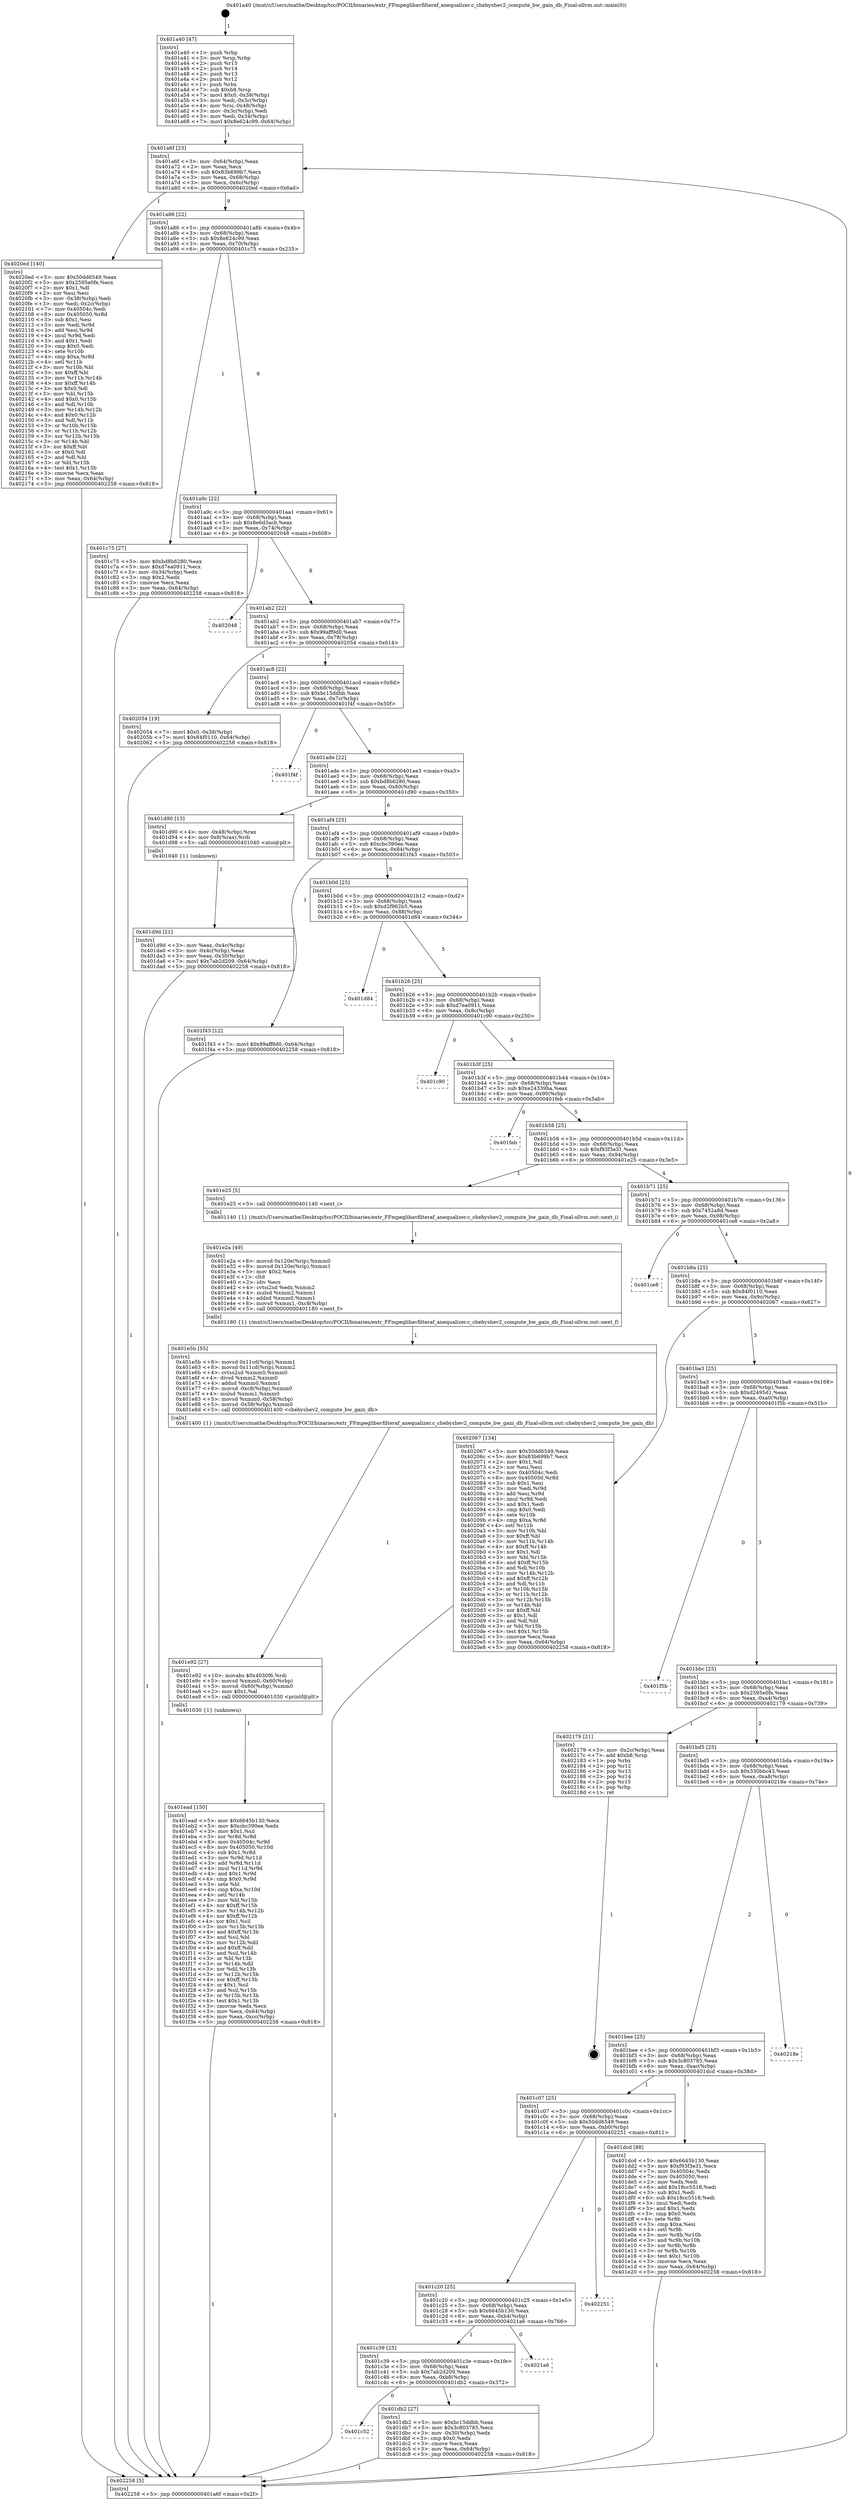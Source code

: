 digraph "0x401a40" {
  label = "0x401a40 (/mnt/c/Users/mathe/Desktop/tcc/POCII/binaries/extr_FFmpeglibavfilteraf_anequalizer.c_chebyshev2_compute_bw_gain_db_Final-ollvm.out::main(0))"
  labelloc = "t"
  node[shape=record]

  Entry [label="",width=0.3,height=0.3,shape=circle,fillcolor=black,style=filled]
  "0x401a6f" [label="{
     0x401a6f [23]\l
     | [instrs]\l
     &nbsp;&nbsp;0x401a6f \<+3\>: mov -0x64(%rbp),%eax\l
     &nbsp;&nbsp;0x401a72 \<+2\>: mov %eax,%ecx\l
     &nbsp;&nbsp;0x401a74 \<+6\>: sub $0x83b699b7,%ecx\l
     &nbsp;&nbsp;0x401a7a \<+3\>: mov %eax,-0x68(%rbp)\l
     &nbsp;&nbsp;0x401a7d \<+3\>: mov %ecx,-0x6c(%rbp)\l
     &nbsp;&nbsp;0x401a80 \<+6\>: je 00000000004020ed \<main+0x6ad\>\l
  }"]
  "0x4020ed" [label="{
     0x4020ed [140]\l
     | [instrs]\l
     &nbsp;&nbsp;0x4020ed \<+5\>: mov $0x50dd6549,%eax\l
     &nbsp;&nbsp;0x4020f2 \<+5\>: mov $0x2595e0fe,%ecx\l
     &nbsp;&nbsp;0x4020f7 \<+2\>: mov $0x1,%dl\l
     &nbsp;&nbsp;0x4020f9 \<+2\>: xor %esi,%esi\l
     &nbsp;&nbsp;0x4020fb \<+3\>: mov -0x38(%rbp),%edi\l
     &nbsp;&nbsp;0x4020fe \<+3\>: mov %edi,-0x2c(%rbp)\l
     &nbsp;&nbsp;0x402101 \<+7\>: mov 0x40504c,%edi\l
     &nbsp;&nbsp;0x402108 \<+8\>: mov 0x405050,%r8d\l
     &nbsp;&nbsp;0x402110 \<+3\>: sub $0x1,%esi\l
     &nbsp;&nbsp;0x402113 \<+3\>: mov %edi,%r9d\l
     &nbsp;&nbsp;0x402116 \<+3\>: add %esi,%r9d\l
     &nbsp;&nbsp;0x402119 \<+4\>: imul %r9d,%edi\l
     &nbsp;&nbsp;0x40211d \<+3\>: and $0x1,%edi\l
     &nbsp;&nbsp;0x402120 \<+3\>: cmp $0x0,%edi\l
     &nbsp;&nbsp;0x402123 \<+4\>: sete %r10b\l
     &nbsp;&nbsp;0x402127 \<+4\>: cmp $0xa,%r8d\l
     &nbsp;&nbsp;0x40212b \<+4\>: setl %r11b\l
     &nbsp;&nbsp;0x40212f \<+3\>: mov %r10b,%bl\l
     &nbsp;&nbsp;0x402132 \<+3\>: xor $0xff,%bl\l
     &nbsp;&nbsp;0x402135 \<+3\>: mov %r11b,%r14b\l
     &nbsp;&nbsp;0x402138 \<+4\>: xor $0xff,%r14b\l
     &nbsp;&nbsp;0x40213c \<+3\>: xor $0x0,%dl\l
     &nbsp;&nbsp;0x40213f \<+3\>: mov %bl,%r15b\l
     &nbsp;&nbsp;0x402142 \<+4\>: and $0x0,%r15b\l
     &nbsp;&nbsp;0x402146 \<+3\>: and %dl,%r10b\l
     &nbsp;&nbsp;0x402149 \<+3\>: mov %r14b,%r12b\l
     &nbsp;&nbsp;0x40214c \<+4\>: and $0x0,%r12b\l
     &nbsp;&nbsp;0x402150 \<+3\>: and %dl,%r11b\l
     &nbsp;&nbsp;0x402153 \<+3\>: or %r10b,%r15b\l
     &nbsp;&nbsp;0x402156 \<+3\>: or %r11b,%r12b\l
     &nbsp;&nbsp;0x402159 \<+3\>: xor %r12b,%r15b\l
     &nbsp;&nbsp;0x40215c \<+3\>: or %r14b,%bl\l
     &nbsp;&nbsp;0x40215f \<+3\>: xor $0xff,%bl\l
     &nbsp;&nbsp;0x402162 \<+3\>: or $0x0,%dl\l
     &nbsp;&nbsp;0x402165 \<+2\>: and %dl,%bl\l
     &nbsp;&nbsp;0x402167 \<+3\>: or %bl,%r15b\l
     &nbsp;&nbsp;0x40216a \<+4\>: test $0x1,%r15b\l
     &nbsp;&nbsp;0x40216e \<+3\>: cmovne %ecx,%eax\l
     &nbsp;&nbsp;0x402171 \<+3\>: mov %eax,-0x64(%rbp)\l
     &nbsp;&nbsp;0x402174 \<+5\>: jmp 0000000000402258 \<main+0x818\>\l
  }"]
  "0x401a86" [label="{
     0x401a86 [22]\l
     | [instrs]\l
     &nbsp;&nbsp;0x401a86 \<+5\>: jmp 0000000000401a8b \<main+0x4b\>\l
     &nbsp;&nbsp;0x401a8b \<+3\>: mov -0x68(%rbp),%eax\l
     &nbsp;&nbsp;0x401a8e \<+5\>: sub $0x8e624c99,%eax\l
     &nbsp;&nbsp;0x401a93 \<+3\>: mov %eax,-0x70(%rbp)\l
     &nbsp;&nbsp;0x401a96 \<+6\>: je 0000000000401c75 \<main+0x235\>\l
  }"]
  Exit [label="",width=0.3,height=0.3,shape=circle,fillcolor=black,style=filled,peripheries=2]
  "0x401c75" [label="{
     0x401c75 [27]\l
     | [instrs]\l
     &nbsp;&nbsp;0x401c75 \<+5\>: mov $0xbd8b6280,%eax\l
     &nbsp;&nbsp;0x401c7a \<+5\>: mov $0xd7ea0911,%ecx\l
     &nbsp;&nbsp;0x401c7f \<+3\>: mov -0x34(%rbp),%edx\l
     &nbsp;&nbsp;0x401c82 \<+3\>: cmp $0x2,%edx\l
     &nbsp;&nbsp;0x401c85 \<+3\>: cmovne %ecx,%eax\l
     &nbsp;&nbsp;0x401c88 \<+3\>: mov %eax,-0x64(%rbp)\l
     &nbsp;&nbsp;0x401c8b \<+5\>: jmp 0000000000402258 \<main+0x818\>\l
  }"]
  "0x401a9c" [label="{
     0x401a9c [22]\l
     | [instrs]\l
     &nbsp;&nbsp;0x401a9c \<+5\>: jmp 0000000000401aa1 \<main+0x61\>\l
     &nbsp;&nbsp;0x401aa1 \<+3\>: mov -0x68(%rbp),%eax\l
     &nbsp;&nbsp;0x401aa4 \<+5\>: sub $0x8e6d3acb,%eax\l
     &nbsp;&nbsp;0x401aa9 \<+3\>: mov %eax,-0x74(%rbp)\l
     &nbsp;&nbsp;0x401aac \<+6\>: je 0000000000402048 \<main+0x608\>\l
  }"]
  "0x402258" [label="{
     0x402258 [5]\l
     | [instrs]\l
     &nbsp;&nbsp;0x402258 \<+5\>: jmp 0000000000401a6f \<main+0x2f\>\l
  }"]
  "0x401a40" [label="{
     0x401a40 [47]\l
     | [instrs]\l
     &nbsp;&nbsp;0x401a40 \<+1\>: push %rbp\l
     &nbsp;&nbsp;0x401a41 \<+3\>: mov %rsp,%rbp\l
     &nbsp;&nbsp;0x401a44 \<+2\>: push %r15\l
     &nbsp;&nbsp;0x401a46 \<+2\>: push %r14\l
     &nbsp;&nbsp;0x401a48 \<+2\>: push %r13\l
     &nbsp;&nbsp;0x401a4a \<+2\>: push %r12\l
     &nbsp;&nbsp;0x401a4c \<+1\>: push %rbx\l
     &nbsp;&nbsp;0x401a4d \<+7\>: sub $0xb8,%rsp\l
     &nbsp;&nbsp;0x401a54 \<+7\>: movl $0x0,-0x38(%rbp)\l
     &nbsp;&nbsp;0x401a5b \<+3\>: mov %edi,-0x3c(%rbp)\l
     &nbsp;&nbsp;0x401a5e \<+4\>: mov %rsi,-0x48(%rbp)\l
     &nbsp;&nbsp;0x401a62 \<+3\>: mov -0x3c(%rbp),%edi\l
     &nbsp;&nbsp;0x401a65 \<+3\>: mov %edi,-0x34(%rbp)\l
     &nbsp;&nbsp;0x401a68 \<+7\>: movl $0x8e624c99,-0x64(%rbp)\l
  }"]
  "0x401ead" [label="{
     0x401ead [150]\l
     | [instrs]\l
     &nbsp;&nbsp;0x401ead \<+5\>: mov $0x6645b130,%ecx\l
     &nbsp;&nbsp;0x401eb2 \<+5\>: mov $0xcbc390ee,%edx\l
     &nbsp;&nbsp;0x401eb7 \<+3\>: mov $0x1,%sil\l
     &nbsp;&nbsp;0x401eba \<+3\>: xor %r8d,%r8d\l
     &nbsp;&nbsp;0x401ebd \<+8\>: mov 0x40504c,%r9d\l
     &nbsp;&nbsp;0x401ec5 \<+8\>: mov 0x405050,%r10d\l
     &nbsp;&nbsp;0x401ecd \<+4\>: sub $0x1,%r8d\l
     &nbsp;&nbsp;0x401ed1 \<+3\>: mov %r9d,%r11d\l
     &nbsp;&nbsp;0x401ed4 \<+3\>: add %r8d,%r11d\l
     &nbsp;&nbsp;0x401ed7 \<+4\>: imul %r11d,%r9d\l
     &nbsp;&nbsp;0x401edb \<+4\>: and $0x1,%r9d\l
     &nbsp;&nbsp;0x401edf \<+4\>: cmp $0x0,%r9d\l
     &nbsp;&nbsp;0x401ee3 \<+3\>: sete %bl\l
     &nbsp;&nbsp;0x401ee6 \<+4\>: cmp $0xa,%r10d\l
     &nbsp;&nbsp;0x401eea \<+4\>: setl %r14b\l
     &nbsp;&nbsp;0x401eee \<+3\>: mov %bl,%r15b\l
     &nbsp;&nbsp;0x401ef1 \<+4\>: xor $0xff,%r15b\l
     &nbsp;&nbsp;0x401ef5 \<+3\>: mov %r14b,%r12b\l
     &nbsp;&nbsp;0x401ef8 \<+4\>: xor $0xff,%r12b\l
     &nbsp;&nbsp;0x401efc \<+4\>: xor $0x1,%sil\l
     &nbsp;&nbsp;0x401f00 \<+3\>: mov %r15b,%r13b\l
     &nbsp;&nbsp;0x401f03 \<+4\>: and $0xff,%r13b\l
     &nbsp;&nbsp;0x401f07 \<+3\>: and %sil,%bl\l
     &nbsp;&nbsp;0x401f0a \<+3\>: mov %r12b,%dil\l
     &nbsp;&nbsp;0x401f0d \<+4\>: and $0xff,%dil\l
     &nbsp;&nbsp;0x401f11 \<+3\>: and %sil,%r14b\l
     &nbsp;&nbsp;0x401f14 \<+3\>: or %bl,%r13b\l
     &nbsp;&nbsp;0x401f17 \<+3\>: or %r14b,%dil\l
     &nbsp;&nbsp;0x401f1a \<+3\>: xor %dil,%r13b\l
     &nbsp;&nbsp;0x401f1d \<+3\>: or %r12b,%r15b\l
     &nbsp;&nbsp;0x401f20 \<+4\>: xor $0xff,%r15b\l
     &nbsp;&nbsp;0x401f24 \<+4\>: or $0x1,%sil\l
     &nbsp;&nbsp;0x401f28 \<+3\>: and %sil,%r15b\l
     &nbsp;&nbsp;0x401f2b \<+3\>: or %r15b,%r13b\l
     &nbsp;&nbsp;0x401f2e \<+4\>: test $0x1,%r13b\l
     &nbsp;&nbsp;0x401f32 \<+3\>: cmovne %edx,%ecx\l
     &nbsp;&nbsp;0x401f35 \<+3\>: mov %ecx,-0x64(%rbp)\l
     &nbsp;&nbsp;0x401f38 \<+6\>: mov %eax,-0xcc(%rbp)\l
     &nbsp;&nbsp;0x401f3e \<+5\>: jmp 0000000000402258 \<main+0x818\>\l
  }"]
  "0x402048" [label="{
     0x402048\l
  }", style=dashed]
  "0x401ab2" [label="{
     0x401ab2 [22]\l
     | [instrs]\l
     &nbsp;&nbsp;0x401ab2 \<+5\>: jmp 0000000000401ab7 \<main+0x77\>\l
     &nbsp;&nbsp;0x401ab7 \<+3\>: mov -0x68(%rbp),%eax\l
     &nbsp;&nbsp;0x401aba \<+5\>: sub $0x99aff9d0,%eax\l
     &nbsp;&nbsp;0x401abf \<+3\>: mov %eax,-0x78(%rbp)\l
     &nbsp;&nbsp;0x401ac2 \<+6\>: je 0000000000402054 \<main+0x614\>\l
  }"]
  "0x401e92" [label="{
     0x401e92 [27]\l
     | [instrs]\l
     &nbsp;&nbsp;0x401e92 \<+10\>: movabs $0x4030f6,%rdi\l
     &nbsp;&nbsp;0x401e9c \<+5\>: movsd %xmm0,-0x60(%rbp)\l
     &nbsp;&nbsp;0x401ea1 \<+5\>: movsd -0x60(%rbp),%xmm0\l
     &nbsp;&nbsp;0x401ea6 \<+2\>: mov $0x1,%al\l
     &nbsp;&nbsp;0x401ea8 \<+5\>: call 0000000000401030 \<printf@plt\>\l
     | [calls]\l
     &nbsp;&nbsp;0x401030 \{1\} (unknown)\l
  }"]
  "0x402054" [label="{
     0x402054 [19]\l
     | [instrs]\l
     &nbsp;&nbsp;0x402054 \<+7\>: movl $0x0,-0x38(%rbp)\l
     &nbsp;&nbsp;0x40205b \<+7\>: movl $0x84f0110,-0x64(%rbp)\l
     &nbsp;&nbsp;0x402062 \<+5\>: jmp 0000000000402258 \<main+0x818\>\l
  }"]
  "0x401ac8" [label="{
     0x401ac8 [22]\l
     | [instrs]\l
     &nbsp;&nbsp;0x401ac8 \<+5\>: jmp 0000000000401acd \<main+0x8d\>\l
     &nbsp;&nbsp;0x401acd \<+3\>: mov -0x68(%rbp),%eax\l
     &nbsp;&nbsp;0x401ad0 \<+5\>: sub $0xbc15ddbb,%eax\l
     &nbsp;&nbsp;0x401ad5 \<+3\>: mov %eax,-0x7c(%rbp)\l
     &nbsp;&nbsp;0x401ad8 \<+6\>: je 0000000000401f4f \<main+0x50f\>\l
  }"]
  "0x401e5b" [label="{
     0x401e5b [55]\l
     | [instrs]\l
     &nbsp;&nbsp;0x401e5b \<+8\>: movsd 0x11cd(%rip),%xmm1\l
     &nbsp;&nbsp;0x401e63 \<+8\>: movsd 0x11cd(%rip),%xmm2\l
     &nbsp;&nbsp;0x401e6b \<+4\>: cvtss2sd %xmm0,%xmm0\l
     &nbsp;&nbsp;0x401e6f \<+4\>: divsd %xmm2,%xmm0\l
     &nbsp;&nbsp;0x401e73 \<+4\>: addsd %xmm0,%xmm1\l
     &nbsp;&nbsp;0x401e77 \<+8\>: movsd -0xc8(%rbp),%xmm0\l
     &nbsp;&nbsp;0x401e7f \<+4\>: mulsd %xmm1,%xmm0\l
     &nbsp;&nbsp;0x401e83 \<+5\>: movsd %xmm0,-0x58(%rbp)\l
     &nbsp;&nbsp;0x401e88 \<+5\>: movsd -0x58(%rbp),%xmm0\l
     &nbsp;&nbsp;0x401e8d \<+5\>: call 0000000000401400 \<chebyshev2_compute_bw_gain_db\>\l
     | [calls]\l
     &nbsp;&nbsp;0x401400 \{1\} (/mnt/c/Users/mathe/Desktop/tcc/POCII/binaries/extr_FFmpeglibavfilteraf_anequalizer.c_chebyshev2_compute_bw_gain_db_Final-ollvm.out::chebyshev2_compute_bw_gain_db)\l
  }"]
  "0x401f4f" [label="{
     0x401f4f\l
  }", style=dashed]
  "0x401ade" [label="{
     0x401ade [22]\l
     | [instrs]\l
     &nbsp;&nbsp;0x401ade \<+5\>: jmp 0000000000401ae3 \<main+0xa3\>\l
     &nbsp;&nbsp;0x401ae3 \<+3\>: mov -0x68(%rbp),%eax\l
     &nbsp;&nbsp;0x401ae6 \<+5\>: sub $0xbd8b6280,%eax\l
     &nbsp;&nbsp;0x401aeb \<+3\>: mov %eax,-0x80(%rbp)\l
     &nbsp;&nbsp;0x401aee \<+6\>: je 0000000000401d90 \<main+0x350\>\l
  }"]
  "0x401e2a" [label="{
     0x401e2a [49]\l
     | [instrs]\l
     &nbsp;&nbsp;0x401e2a \<+8\>: movsd 0x120e(%rip),%xmm0\l
     &nbsp;&nbsp;0x401e32 \<+8\>: movsd 0x120e(%rip),%xmm1\l
     &nbsp;&nbsp;0x401e3a \<+5\>: mov $0x2,%ecx\l
     &nbsp;&nbsp;0x401e3f \<+1\>: cltd\l
     &nbsp;&nbsp;0x401e40 \<+2\>: idiv %ecx\l
     &nbsp;&nbsp;0x401e42 \<+4\>: cvtsi2sd %edx,%xmm2\l
     &nbsp;&nbsp;0x401e46 \<+4\>: mulsd %xmm2,%xmm1\l
     &nbsp;&nbsp;0x401e4a \<+4\>: addsd %xmm0,%xmm1\l
     &nbsp;&nbsp;0x401e4e \<+8\>: movsd %xmm1,-0xc8(%rbp)\l
     &nbsp;&nbsp;0x401e56 \<+5\>: call 0000000000401180 \<next_f\>\l
     | [calls]\l
     &nbsp;&nbsp;0x401180 \{1\} (/mnt/c/Users/mathe/Desktop/tcc/POCII/binaries/extr_FFmpeglibavfilteraf_anequalizer.c_chebyshev2_compute_bw_gain_db_Final-ollvm.out::next_f)\l
  }"]
  "0x401d90" [label="{
     0x401d90 [13]\l
     | [instrs]\l
     &nbsp;&nbsp;0x401d90 \<+4\>: mov -0x48(%rbp),%rax\l
     &nbsp;&nbsp;0x401d94 \<+4\>: mov 0x8(%rax),%rdi\l
     &nbsp;&nbsp;0x401d98 \<+5\>: call 0000000000401040 \<atoi@plt\>\l
     | [calls]\l
     &nbsp;&nbsp;0x401040 \{1\} (unknown)\l
  }"]
  "0x401af4" [label="{
     0x401af4 [25]\l
     | [instrs]\l
     &nbsp;&nbsp;0x401af4 \<+5\>: jmp 0000000000401af9 \<main+0xb9\>\l
     &nbsp;&nbsp;0x401af9 \<+3\>: mov -0x68(%rbp),%eax\l
     &nbsp;&nbsp;0x401afc \<+5\>: sub $0xcbc390ee,%eax\l
     &nbsp;&nbsp;0x401b01 \<+6\>: mov %eax,-0x84(%rbp)\l
     &nbsp;&nbsp;0x401b07 \<+6\>: je 0000000000401f43 \<main+0x503\>\l
  }"]
  "0x401d9d" [label="{
     0x401d9d [21]\l
     | [instrs]\l
     &nbsp;&nbsp;0x401d9d \<+3\>: mov %eax,-0x4c(%rbp)\l
     &nbsp;&nbsp;0x401da0 \<+3\>: mov -0x4c(%rbp),%eax\l
     &nbsp;&nbsp;0x401da3 \<+3\>: mov %eax,-0x30(%rbp)\l
     &nbsp;&nbsp;0x401da6 \<+7\>: movl $0x7ab2d209,-0x64(%rbp)\l
     &nbsp;&nbsp;0x401dad \<+5\>: jmp 0000000000402258 \<main+0x818\>\l
  }"]
  "0x401c52" [label="{
     0x401c52\l
  }", style=dashed]
  "0x401f43" [label="{
     0x401f43 [12]\l
     | [instrs]\l
     &nbsp;&nbsp;0x401f43 \<+7\>: movl $0x99aff9d0,-0x64(%rbp)\l
     &nbsp;&nbsp;0x401f4a \<+5\>: jmp 0000000000402258 \<main+0x818\>\l
  }"]
  "0x401b0d" [label="{
     0x401b0d [25]\l
     | [instrs]\l
     &nbsp;&nbsp;0x401b0d \<+5\>: jmp 0000000000401b12 \<main+0xd2\>\l
     &nbsp;&nbsp;0x401b12 \<+3\>: mov -0x68(%rbp),%eax\l
     &nbsp;&nbsp;0x401b15 \<+5\>: sub $0xd2f962b5,%eax\l
     &nbsp;&nbsp;0x401b1a \<+6\>: mov %eax,-0x88(%rbp)\l
     &nbsp;&nbsp;0x401b20 \<+6\>: je 0000000000401d84 \<main+0x344\>\l
  }"]
  "0x401db2" [label="{
     0x401db2 [27]\l
     | [instrs]\l
     &nbsp;&nbsp;0x401db2 \<+5\>: mov $0xbc15ddbb,%eax\l
     &nbsp;&nbsp;0x401db7 \<+5\>: mov $0x3c803785,%ecx\l
     &nbsp;&nbsp;0x401dbc \<+3\>: mov -0x30(%rbp),%edx\l
     &nbsp;&nbsp;0x401dbf \<+3\>: cmp $0x0,%edx\l
     &nbsp;&nbsp;0x401dc2 \<+3\>: cmove %ecx,%eax\l
     &nbsp;&nbsp;0x401dc5 \<+3\>: mov %eax,-0x64(%rbp)\l
     &nbsp;&nbsp;0x401dc8 \<+5\>: jmp 0000000000402258 \<main+0x818\>\l
  }"]
  "0x401d84" [label="{
     0x401d84\l
  }", style=dashed]
  "0x401b26" [label="{
     0x401b26 [25]\l
     | [instrs]\l
     &nbsp;&nbsp;0x401b26 \<+5\>: jmp 0000000000401b2b \<main+0xeb\>\l
     &nbsp;&nbsp;0x401b2b \<+3\>: mov -0x68(%rbp),%eax\l
     &nbsp;&nbsp;0x401b2e \<+5\>: sub $0xd7ea0911,%eax\l
     &nbsp;&nbsp;0x401b33 \<+6\>: mov %eax,-0x8c(%rbp)\l
     &nbsp;&nbsp;0x401b39 \<+6\>: je 0000000000401c90 \<main+0x250\>\l
  }"]
  "0x401c39" [label="{
     0x401c39 [25]\l
     | [instrs]\l
     &nbsp;&nbsp;0x401c39 \<+5\>: jmp 0000000000401c3e \<main+0x1fe\>\l
     &nbsp;&nbsp;0x401c3e \<+3\>: mov -0x68(%rbp),%eax\l
     &nbsp;&nbsp;0x401c41 \<+5\>: sub $0x7ab2d209,%eax\l
     &nbsp;&nbsp;0x401c46 \<+6\>: mov %eax,-0xb8(%rbp)\l
     &nbsp;&nbsp;0x401c4c \<+6\>: je 0000000000401db2 \<main+0x372\>\l
  }"]
  "0x401c90" [label="{
     0x401c90\l
  }", style=dashed]
  "0x401b3f" [label="{
     0x401b3f [25]\l
     | [instrs]\l
     &nbsp;&nbsp;0x401b3f \<+5\>: jmp 0000000000401b44 \<main+0x104\>\l
     &nbsp;&nbsp;0x401b44 \<+3\>: mov -0x68(%rbp),%eax\l
     &nbsp;&nbsp;0x401b47 \<+5\>: sub $0xe24339ba,%eax\l
     &nbsp;&nbsp;0x401b4c \<+6\>: mov %eax,-0x90(%rbp)\l
     &nbsp;&nbsp;0x401b52 \<+6\>: je 0000000000401feb \<main+0x5ab\>\l
  }"]
  "0x4021a6" [label="{
     0x4021a6\l
  }", style=dashed]
  "0x401feb" [label="{
     0x401feb\l
  }", style=dashed]
  "0x401b58" [label="{
     0x401b58 [25]\l
     | [instrs]\l
     &nbsp;&nbsp;0x401b58 \<+5\>: jmp 0000000000401b5d \<main+0x11d\>\l
     &nbsp;&nbsp;0x401b5d \<+3\>: mov -0x68(%rbp),%eax\l
     &nbsp;&nbsp;0x401b60 \<+5\>: sub $0xf93f3e31,%eax\l
     &nbsp;&nbsp;0x401b65 \<+6\>: mov %eax,-0x94(%rbp)\l
     &nbsp;&nbsp;0x401b6b \<+6\>: je 0000000000401e25 \<main+0x3e5\>\l
  }"]
  "0x401c20" [label="{
     0x401c20 [25]\l
     | [instrs]\l
     &nbsp;&nbsp;0x401c20 \<+5\>: jmp 0000000000401c25 \<main+0x1e5\>\l
     &nbsp;&nbsp;0x401c25 \<+3\>: mov -0x68(%rbp),%eax\l
     &nbsp;&nbsp;0x401c28 \<+5\>: sub $0x6645b130,%eax\l
     &nbsp;&nbsp;0x401c2d \<+6\>: mov %eax,-0xb4(%rbp)\l
     &nbsp;&nbsp;0x401c33 \<+6\>: je 00000000004021a6 \<main+0x766\>\l
  }"]
  "0x401e25" [label="{
     0x401e25 [5]\l
     | [instrs]\l
     &nbsp;&nbsp;0x401e25 \<+5\>: call 0000000000401140 \<next_i\>\l
     | [calls]\l
     &nbsp;&nbsp;0x401140 \{1\} (/mnt/c/Users/mathe/Desktop/tcc/POCII/binaries/extr_FFmpeglibavfilteraf_anequalizer.c_chebyshev2_compute_bw_gain_db_Final-ollvm.out::next_i)\l
  }"]
  "0x401b71" [label="{
     0x401b71 [25]\l
     | [instrs]\l
     &nbsp;&nbsp;0x401b71 \<+5\>: jmp 0000000000401b76 \<main+0x136\>\l
     &nbsp;&nbsp;0x401b76 \<+3\>: mov -0x68(%rbp),%eax\l
     &nbsp;&nbsp;0x401b79 \<+5\>: sub $0x7452a8d,%eax\l
     &nbsp;&nbsp;0x401b7e \<+6\>: mov %eax,-0x98(%rbp)\l
     &nbsp;&nbsp;0x401b84 \<+6\>: je 0000000000401ce8 \<main+0x2a8\>\l
  }"]
  "0x402251" [label="{
     0x402251\l
  }", style=dashed]
  "0x401ce8" [label="{
     0x401ce8\l
  }", style=dashed]
  "0x401b8a" [label="{
     0x401b8a [25]\l
     | [instrs]\l
     &nbsp;&nbsp;0x401b8a \<+5\>: jmp 0000000000401b8f \<main+0x14f\>\l
     &nbsp;&nbsp;0x401b8f \<+3\>: mov -0x68(%rbp),%eax\l
     &nbsp;&nbsp;0x401b92 \<+5\>: sub $0x84f0110,%eax\l
     &nbsp;&nbsp;0x401b97 \<+6\>: mov %eax,-0x9c(%rbp)\l
     &nbsp;&nbsp;0x401b9d \<+6\>: je 0000000000402067 \<main+0x627\>\l
  }"]
  "0x401c07" [label="{
     0x401c07 [25]\l
     | [instrs]\l
     &nbsp;&nbsp;0x401c07 \<+5\>: jmp 0000000000401c0c \<main+0x1cc\>\l
     &nbsp;&nbsp;0x401c0c \<+3\>: mov -0x68(%rbp),%eax\l
     &nbsp;&nbsp;0x401c0f \<+5\>: sub $0x50dd6549,%eax\l
     &nbsp;&nbsp;0x401c14 \<+6\>: mov %eax,-0xb0(%rbp)\l
     &nbsp;&nbsp;0x401c1a \<+6\>: je 0000000000402251 \<main+0x811\>\l
  }"]
  "0x402067" [label="{
     0x402067 [134]\l
     | [instrs]\l
     &nbsp;&nbsp;0x402067 \<+5\>: mov $0x50dd6549,%eax\l
     &nbsp;&nbsp;0x40206c \<+5\>: mov $0x83b699b7,%ecx\l
     &nbsp;&nbsp;0x402071 \<+2\>: mov $0x1,%dl\l
     &nbsp;&nbsp;0x402073 \<+2\>: xor %esi,%esi\l
     &nbsp;&nbsp;0x402075 \<+7\>: mov 0x40504c,%edi\l
     &nbsp;&nbsp;0x40207c \<+8\>: mov 0x405050,%r8d\l
     &nbsp;&nbsp;0x402084 \<+3\>: sub $0x1,%esi\l
     &nbsp;&nbsp;0x402087 \<+3\>: mov %edi,%r9d\l
     &nbsp;&nbsp;0x40208a \<+3\>: add %esi,%r9d\l
     &nbsp;&nbsp;0x40208d \<+4\>: imul %r9d,%edi\l
     &nbsp;&nbsp;0x402091 \<+3\>: and $0x1,%edi\l
     &nbsp;&nbsp;0x402094 \<+3\>: cmp $0x0,%edi\l
     &nbsp;&nbsp;0x402097 \<+4\>: sete %r10b\l
     &nbsp;&nbsp;0x40209b \<+4\>: cmp $0xa,%r8d\l
     &nbsp;&nbsp;0x40209f \<+4\>: setl %r11b\l
     &nbsp;&nbsp;0x4020a3 \<+3\>: mov %r10b,%bl\l
     &nbsp;&nbsp;0x4020a6 \<+3\>: xor $0xff,%bl\l
     &nbsp;&nbsp;0x4020a9 \<+3\>: mov %r11b,%r14b\l
     &nbsp;&nbsp;0x4020ac \<+4\>: xor $0xff,%r14b\l
     &nbsp;&nbsp;0x4020b0 \<+3\>: xor $0x1,%dl\l
     &nbsp;&nbsp;0x4020b3 \<+3\>: mov %bl,%r15b\l
     &nbsp;&nbsp;0x4020b6 \<+4\>: and $0xff,%r15b\l
     &nbsp;&nbsp;0x4020ba \<+3\>: and %dl,%r10b\l
     &nbsp;&nbsp;0x4020bd \<+3\>: mov %r14b,%r12b\l
     &nbsp;&nbsp;0x4020c0 \<+4\>: and $0xff,%r12b\l
     &nbsp;&nbsp;0x4020c4 \<+3\>: and %dl,%r11b\l
     &nbsp;&nbsp;0x4020c7 \<+3\>: or %r10b,%r15b\l
     &nbsp;&nbsp;0x4020ca \<+3\>: or %r11b,%r12b\l
     &nbsp;&nbsp;0x4020cd \<+3\>: xor %r12b,%r15b\l
     &nbsp;&nbsp;0x4020d0 \<+3\>: or %r14b,%bl\l
     &nbsp;&nbsp;0x4020d3 \<+3\>: xor $0xff,%bl\l
     &nbsp;&nbsp;0x4020d6 \<+3\>: or $0x1,%dl\l
     &nbsp;&nbsp;0x4020d9 \<+2\>: and %dl,%bl\l
     &nbsp;&nbsp;0x4020db \<+3\>: or %bl,%r15b\l
     &nbsp;&nbsp;0x4020de \<+4\>: test $0x1,%r15b\l
     &nbsp;&nbsp;0x4020e2 \<+3\>: cmovne %ecx,%eax\l
     &nbsp;&nbsp;0x4020e5 \<+3\>: mov %eax,-0x64(%rbp)\l
     &nbsp;&nbsp;0x4020e8 \<+5\>: jmp 0000000000402258 \<main+0x818\>\l
  }"]
  "0x401ba3" [label="{
     0x401ba3 [25]\l
     | [instrs]\l
     &nbsp;&nbsp;0x401ba3 \<+5\>: jmp 0000000000401ba8 \<main+0x168\>\l
     &nbsp;&nbsp;0x401ba8 \<+3\>: mov -0x68(%rbp),%eax\l
     &nbsp;&nbsp;0x401bab \<+5\>: sub $0xd2495d1,%eax\l
     &nbsp;&nbsp;0x401bb0 \<+6\>: mov %eax,-0xa0(%rbp)\l
     &nbsp;&nbsp;0x401bb6 \<+6\>: je 0000000000401f5b \<main+0x51b\>\l
  }"]
  "0x401dcd" [label="{
     0x401dcd [88]\l
     | [instrs]\l
     &nbsp;&nbsp;0x401dcd \<+5\>: mov $0x6645b130,%eax\l
     &nbsp;&nbsp;0x401dd2 \<+5\>: mov $0xf93f3e31,%ecx\l
     &nbsp;&nbsp;0x401dd7 \<+7\>: mov 0x40504c,%edx\l
     &nbsp;&nbsp;0x401dde \<+7\>: mov 0x405050,%esi\l
     &nbsp;&nbsp;0x401de5 \<+2\>: mov %edx,%edi\l
     &nbsp;&nbsp;0x401de7 \<+6\>: add $0x18cc5518,%edi\l
     &nbsp;&nbsp;0x401ded \<+3\>: sub $0x1,%edi\l
     &nbsp;&nbsp;0x401df0 \<+6\>: sub $0x18cc5518,%edi\l
     &nbsp;&nbsp;0x401df6 \<+3\>: imul %edi,%edx\l
     &nbsp;&nbsp;0x401df9 \<+3\>: and $0x1,%edx\l
     &nbsp;&nbsp;0x401dfc \<+3\>: cmp $0x0,%edx\l
     &nbsp;&nbsp;0x401dff \<+4\>: sete %r8b\l
     &nbsp;&nbsp;0x401e03 \<+3\>: cmp $0xa,%esi\l
     &nbsp;&nbsp;0x401e06 \<+4\>: setl %r9b\l
     &nbsp;&nbsp;0x401e0a \<+3\>: mov %r8b,%r10b\l
     &nbsp;&nbsp;0x401e0d \<+3\>: and %r9b,%r10b\l
     &nbsp;&nbsp;0x401e10 \<+3\>: xor %r9b,%r8b\l
     &nbsp;&nbsp;0x401e13 \<+3\>: or %r8b,%r10b\l
     &nbsp;&nbsp;0x401e16 \<+4\>: test $0x1,%r10b\l
     &nbsp;&nbsp;0x401e1a \<+3\>: cmovne %ecx,%eax\l
     &nbsp;&nbsp;0x401e1d \<+3\>: mov %eax,-0x64(%rbp)\l
     &nbsp;&nbsp;0x401e20 \<+5\>: jmp 0000000000402258 \<main+0x818\>\l
  }"]
  "0x401f5b" [label="{
     0x401f5b\l
  }", style=dashed]
  "0x401bbc" [label="{
     0x401bbc [25]\l
     | [instrs]\l
     &nbsp;&nbsp;0x401bbc \<+5\>: jmp 0000000000401bc1 \<main+0x181\>\l
     &nbsp;&nbsp;0x401bc1 \<+3\>: mov -0x68(%rbp),%eax\l
     &nbsp;&nbsp;0x401bc4 \<+5\>: sub $0x2595e0fe,%eax\l
     &nbsp;&nbsp;0x401bc9 \<+6\>: mov %eax,-0xa4(%rbp)\l
     &nbsp;&nbsp;0x401bcf \<+6\>: je 0000000000402179 \<main+0x739\>\l
  }"]
  "0x401bee" [label="{
     0x401bee [25]\l
     | [instrs]\l
     &nbsp;&nbsp;0x401bee \<+5\>: jmp 0000000000401bf3 \<main+0x1b3\>\l
     &nbsp;&nbsp;0x401bf3 \<+3\>: mov -0x68(%rbp),%eax\l
     &nbsp;&nbsp;0x401bf6 \<+5\>: sub $0x3c803785,%eax\l
     &nbsp;&nbsp;0x401bfb \<+6\>: mov %eax,-0xac(%rbp)\l
     &nbsp;&nbsp;0x401c01 \<+6\>: je 0000000000401dcd \<main+0x38d\>\l
  }"]
  "0x402179" [label="{
     0x402179 [21]\l
     | [instrs]\l
     &nbsp;&nbsp;0x402179 \<+3\>: mov -0x2c(%rbp),%eax\l
     &nbsp;&nbsp;0x40217c \<+7\>: add $0xb8,%rsp\l
     &nbsp;&nbsp;0x402183 \<+1\>: pop %rbx\l
     &nbsp;&nbsp;0x402184 \<+2\>: pop %r12\l
     &nbsp;&nbsp;0x402186 \<+2\>: pop %r13\l
     &nbsp;&nbsp;0x402188 \<+2\>: pop %r14\l
     &nbsp;&nbsp;0x40218a \<+2\>: pop %r15\l
     &nbsp;&nbsp;0x40218c \<+1\>: pop %rbp\l
     &nbsp;&nbsp;0x40218d \<+1\>: ret\l
  }"]
  "0x401bd5" [label="{
     0x401bd5 [25]\l
     | [instrs]\l
     &nbsp;&nbsp;0x401bd5 \<+5\>: jmp 0000000000401bda \<main+0x19a\>\l
     &nbsp;&nbsp;0x401bda \<+3\>: mov -0x68(%rbp),%eax\l
     &nbsp;&nbsp;0x401bdd \<+5\>: sub $0x330bbc43,%eax\l
     &nbsp;&nbsp;0x401be2 \<+6\>: mov %eax,-0xa8(%rbp)\l
     &nbsp;&nbsp;0x401be8 \<+6\>: je 000000000040218e \<main+0x74e\>\l
  }"]
  "0x40218e" [label="{
     0x40218e\l
  }", style=dashed]
  Entry -> "0x401a40" [label=" 1"]
  "0x401a6f" -> "0x4020ed" [label=" 1"]
  "0x401a6f" -> "0x401a86" [label=" 9"]
  "0x402179" -> Exit [label=" 1"]
  "0x401a86" -> "0x401c75" [label=" 1"]
  "0x401a86" -> "0x401a9c" [label=" 8"]
  "0x401c75" -> "0x402258" [label=" 1"]
  "0x401a40" -> "0x401a6f" [label=" 1"]
  "0x402258" -> "0x401a6f" [label=" 9"]
  "0x4020ed" -> "0x402258" [label=" 1"]
  "0x401a9c" -> "0x402048" [label=" 0"]
  "0x401a9c" -> "0x401ab2" [label=" 8"]
  "0x402067" -> "0x402258" [label=" 1"]
  "0x401ab2" -> "0x402054" [label=" 1"]
  "0x401ab2" -> "0x401ac8" [label=" 7"]
  "0x402054" -> "0x402258" [label=" 1"]
  "0x401ac8" -> "0x401f4f" [label=" 0"]
  "0x401ac8" -> "0x401ade" [label=" 7"]
  "0x401f43" -> "0x402258" [label=" 1"]
  "0x401ade" -> "0x401d90" [label=" 1"]
  "0x401ade" -> "0x401af4" [label=" 6"]
  "0x401d90" -> "0x401d9d" [label=" 1"]
  "0x401d9d" -> "0x402258" [label=" 1"]
  "0x401ead" -> "0x402258" [label=" 1"]
  "0x401af4" -> "0x401f43" [label=" 1"]
  "0x401af4" -> "0x401b0d" [label=" 5"]
  "0x401e92" -> "0x401ead" [label=" 1"]
  "0x401b0d" -> "0x401d84" [label=" 0"]
  "0x401b0d" -> "0x401b26" [label=" 5"]
  "0x401e5b" -> "0x401e92" [label=" 1"]
  "0x401b26" -> "0x401c90" [label=" 0"]
  "0x401b26" -> "0x401b3f" [label=" 5"]
  "0x401e25" -> "0x401e2a" [label=" 1"]
  "0x401b3f" -> "0x401feb" [label=" 0"]
  "0x401b3f" -> "0x401b58" [label=" 5"]
  "0x401dcd" -> "0x402258" [label=" 1"]
  "0x401b58" -> "0x401e25" [label=" 1"]
  "0x401b58" -> "0x401b71" [label=" 4"]
  "0x401c39" -> "0x401c52" [label=" 0"]
  "0x401b71" -> "0x401ce8" [label=" 0"]
  "0x401b71" -> "0x401b8a" [label=" 4"]
  "0x401c39" -> "0x401db2" [label=" 1"]
  "0x401b8a" -> "0x402067" [label=" 1"]
  "0x401b8a" -> "0x401ba3" [label=" 3"]
  "0x401c20" -> "0x401c39" [label=" 1"]
  "0x401ba3" -> "0x401f5b" [label=" 0"]
  "0x401ba3" -> "0x401bbc" [label=" 3"]
  "0x401c20" -> "0x4021a6" [label=" 0"]
  "0x401bbc" -> "0x402179" [label=" 1"]
  "0x401bbc" -> "0x401bd5" [label=" 2"]
  "0x401c07" -> "0x401c20" [label=" 1"]
  "0x401bd5" -> "0x40218e" [label=" 0"]
  "0x401bd5" -> "0x401bee" [label=" 2"]
  "0x401db2" -> "0x402258" [label=" 1"]
  "0x401bee" -> "0x401dcd" [label=" 1"]
  "0x401bee" -> "0x401c07" [label=" 1"]
  "0x401e2a" -> "0x401e5b" [label=" 1"]
  "0x401c07" -> "0x402251" [label=" 0"]
}

